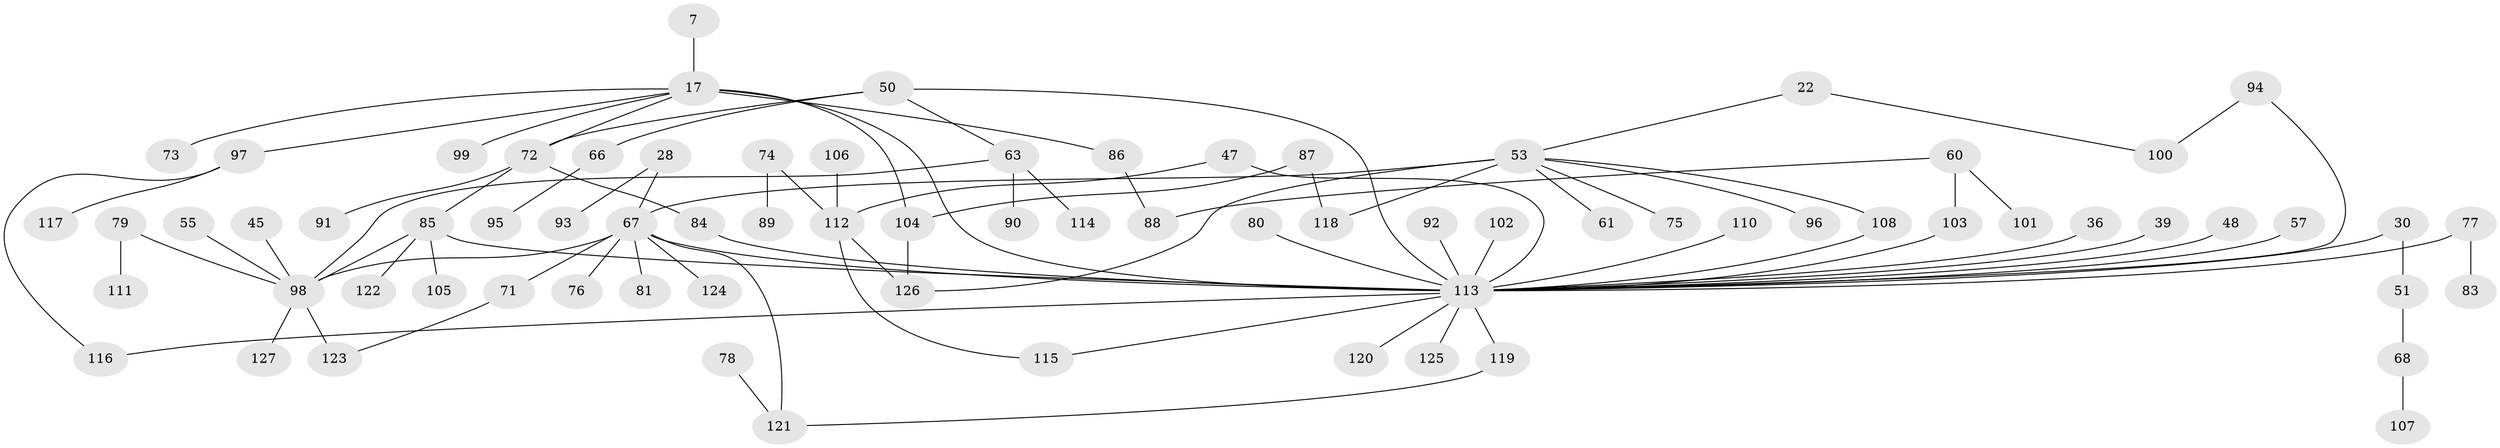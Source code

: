 // original degree distribution, {6: 0.023622047244094488, 7: 0.031496062992125984, 4: 0.10236220472440945, 2: 0.29133858267716534, 1: 0.36220472440944884, 3: 0.18110236220472442, 9: 0.007874015748031496}
// Generated by graph-tools (version 1.1) at 2025/45/03/04/25 21:45:42]
// undirected, 76 vertices, 90 edges
graph export_dot {
graph [start="1"]
  node [color=gray90,style=filled];
  7;
  17 [super="+2"];
  22 [super="+16"];
  28;
  30;
  36;
  39;
  45;
  47;
  48;
  50 [super="+35"];
  51;
  53 [super="+18+9"];
  55;
  57;
  60;
  61;
  63;
  66;
  67 [super="+23+38"];
  68;
  71;
  72 [super="+27+33"];
  73;
  74;
  75;
  76;
  77;
  78;
  79;
  80;
  81;
  83;
  84;
  85 [super="+14+62"];
  86;
  87;
  88;
  89;
  90;
  91;
  92;
  93;
  94;
  95;
  96;
  97 [super="+41"];
  98 [super="+25+43"];
  99;
  100;
  101;
  102;
  103 [super="+46"];
  104 [super="+58"];
  105;
  106;
  107;
  108 [super="+64"];
  110;
  111;
  112 [super="+70+49"];
  113 [super="+3+8+20+13+54"];
  114;
  115;
  116 [super="+69"];
  117;
  118 [super="+82"];
  119;
  120;
  121 [super="+59"];
  122;
  123 [super="+44+109"];
  124;
  125;
  126;
  127;
  7 -- 17;
  17 -- 73;
  17 -- 104 [weight=2];
  17 -- 99;
  17 -- 86;
  17 -- 113;
  17 -- 72;
  17 -- 97;
  22 -- 100;
  22 -- 53;
  28 -- 93;
  28 -- 67;
  30 -- 51;
  30 -- 113;
  36 -- 113;
  39 -- 113;
  45 -- 98;
  47 -- 113;
  47 -- 112;
  48 -- 113;
  50 -- 113;
  50 -- 66;
  50 -- 72;
  50 -- 63;
  51 -- 68;
  53 -- 96;
  53 -- 126;
  53 -- 75;
  53 -- 61;
  53 -- 67 [weight=2];
  53 -- 118 [weight=2];
  53 -- 108;
  55 -- 98;
  57 -- 113;
  60 -- 88;
  60 -- 101;
  60 -- 103 [weight=2];
  63 -- 90;
  63 -- 114;
  63 -- 98;
  66 -- 95;
  67 -- 76;
  67 -- 113 [weight=3];
  67 -- 71;
  67 -- 81;
  67 -- 124;
  67 -- 98;
  67 -- 121;
  68 -- 107;
  71 -- 123;
  72 -- 85;
  72 -- 91;
  72 -- 84;
  74 -- 89;
  74 -- 112;
  77 -- 83;
  77 -- 113;
  78 -- 121;
  79 -- 111;
  79 -- 98;
  80 -- 113;
  84 -- 113;
  85 -- 122;
  85 -- 113;
  85 -- 98;
  85 -- 105;
  86 -- 88;
  87 -- 118;
  87 -- 104;
  92 -- 113;
  94 -- 100;
  94 -- 113;
  97 -- 117;
  97 -- 116;
  98 -- 127;
  98 -- 123 [weight=2];
  102 -- 113;
  103 -- 113;
  104 -- 126;
  106 -- 112;
  108 -- 113;
  110 -- 113;
  112 -- 115;
  112 -- 126;
  113 -- 120;
  113 -- 119;
  113 -- 115;
  113 -- 125;
  113 -- 116;
  119 -- 121;
}
